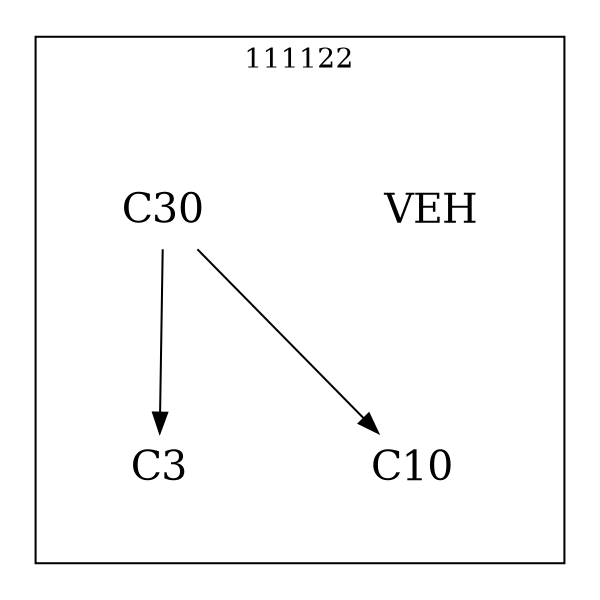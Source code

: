 strict digraph DAGS {
	size = "4,4!" ; ratio ="fill"; subgraph cluster_0{
			labeldoc = "t";
			label = "111122";node	[label= VEH, shape = plaintext, fontsize=20] VEH;node	[label= C3, shape = plaintext, fontsize=20] C3;node	[label= C10, shape = plaintext, fontsize=20] C10;node	[label= C30, shape = plaintext, fontsize=20] C30;
C30->C3;
C30->C10;
	}}
